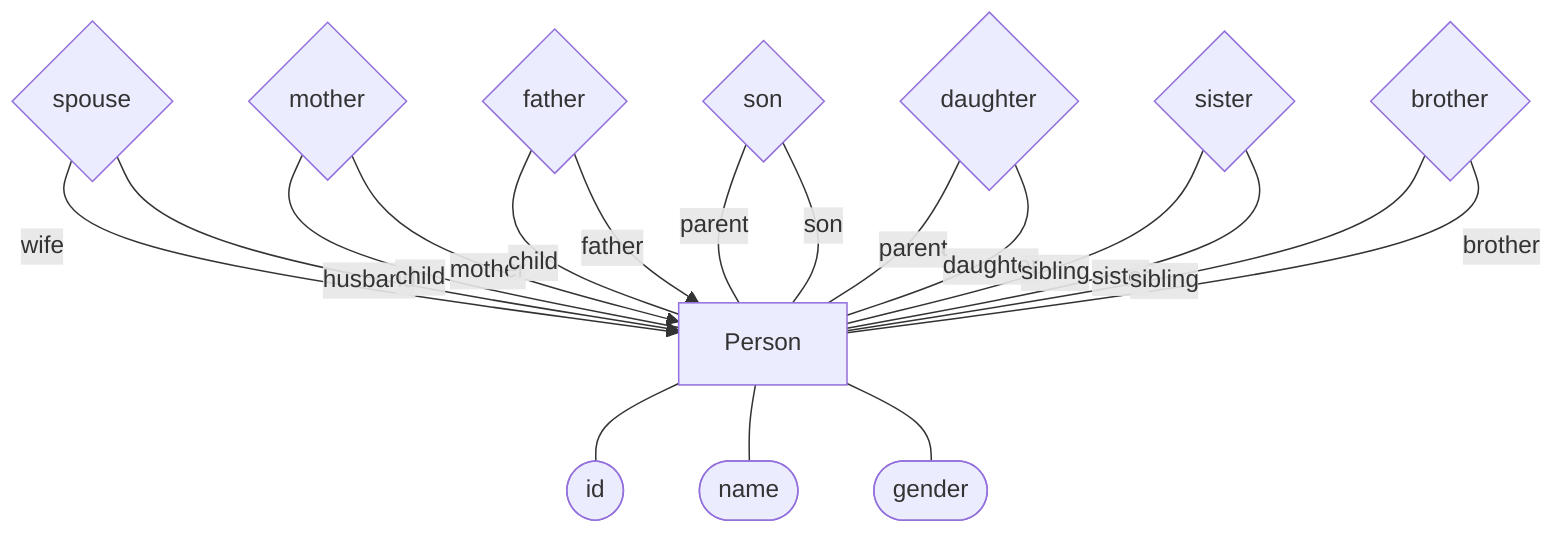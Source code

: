 flowchart TD
    Spouse{spouse} -->|wife| Person
    Spouse         -->|husband| Person

    Mother{mother} ---|child| Person
    Mother{mother} -->|mother| Person

    Father{father} ---|child| Person
    Father{father} -->|father| Person

    Son{son} ---|parent| Person
    Son{son} ---|son| Person

    Daughter{daughter} ---|parent| Person
    Daughter{daughter} ---|daughter| Person

    Sister{sister} ---|sibling| Person
    Sister{sister} ---|sister| Person

    Brother{brother} ---|sibling| Person
    Brother{brother} ---|brother| Person

    Person --- Id([id])
    Person --- Name([name])
    Person --- Gender([gender])